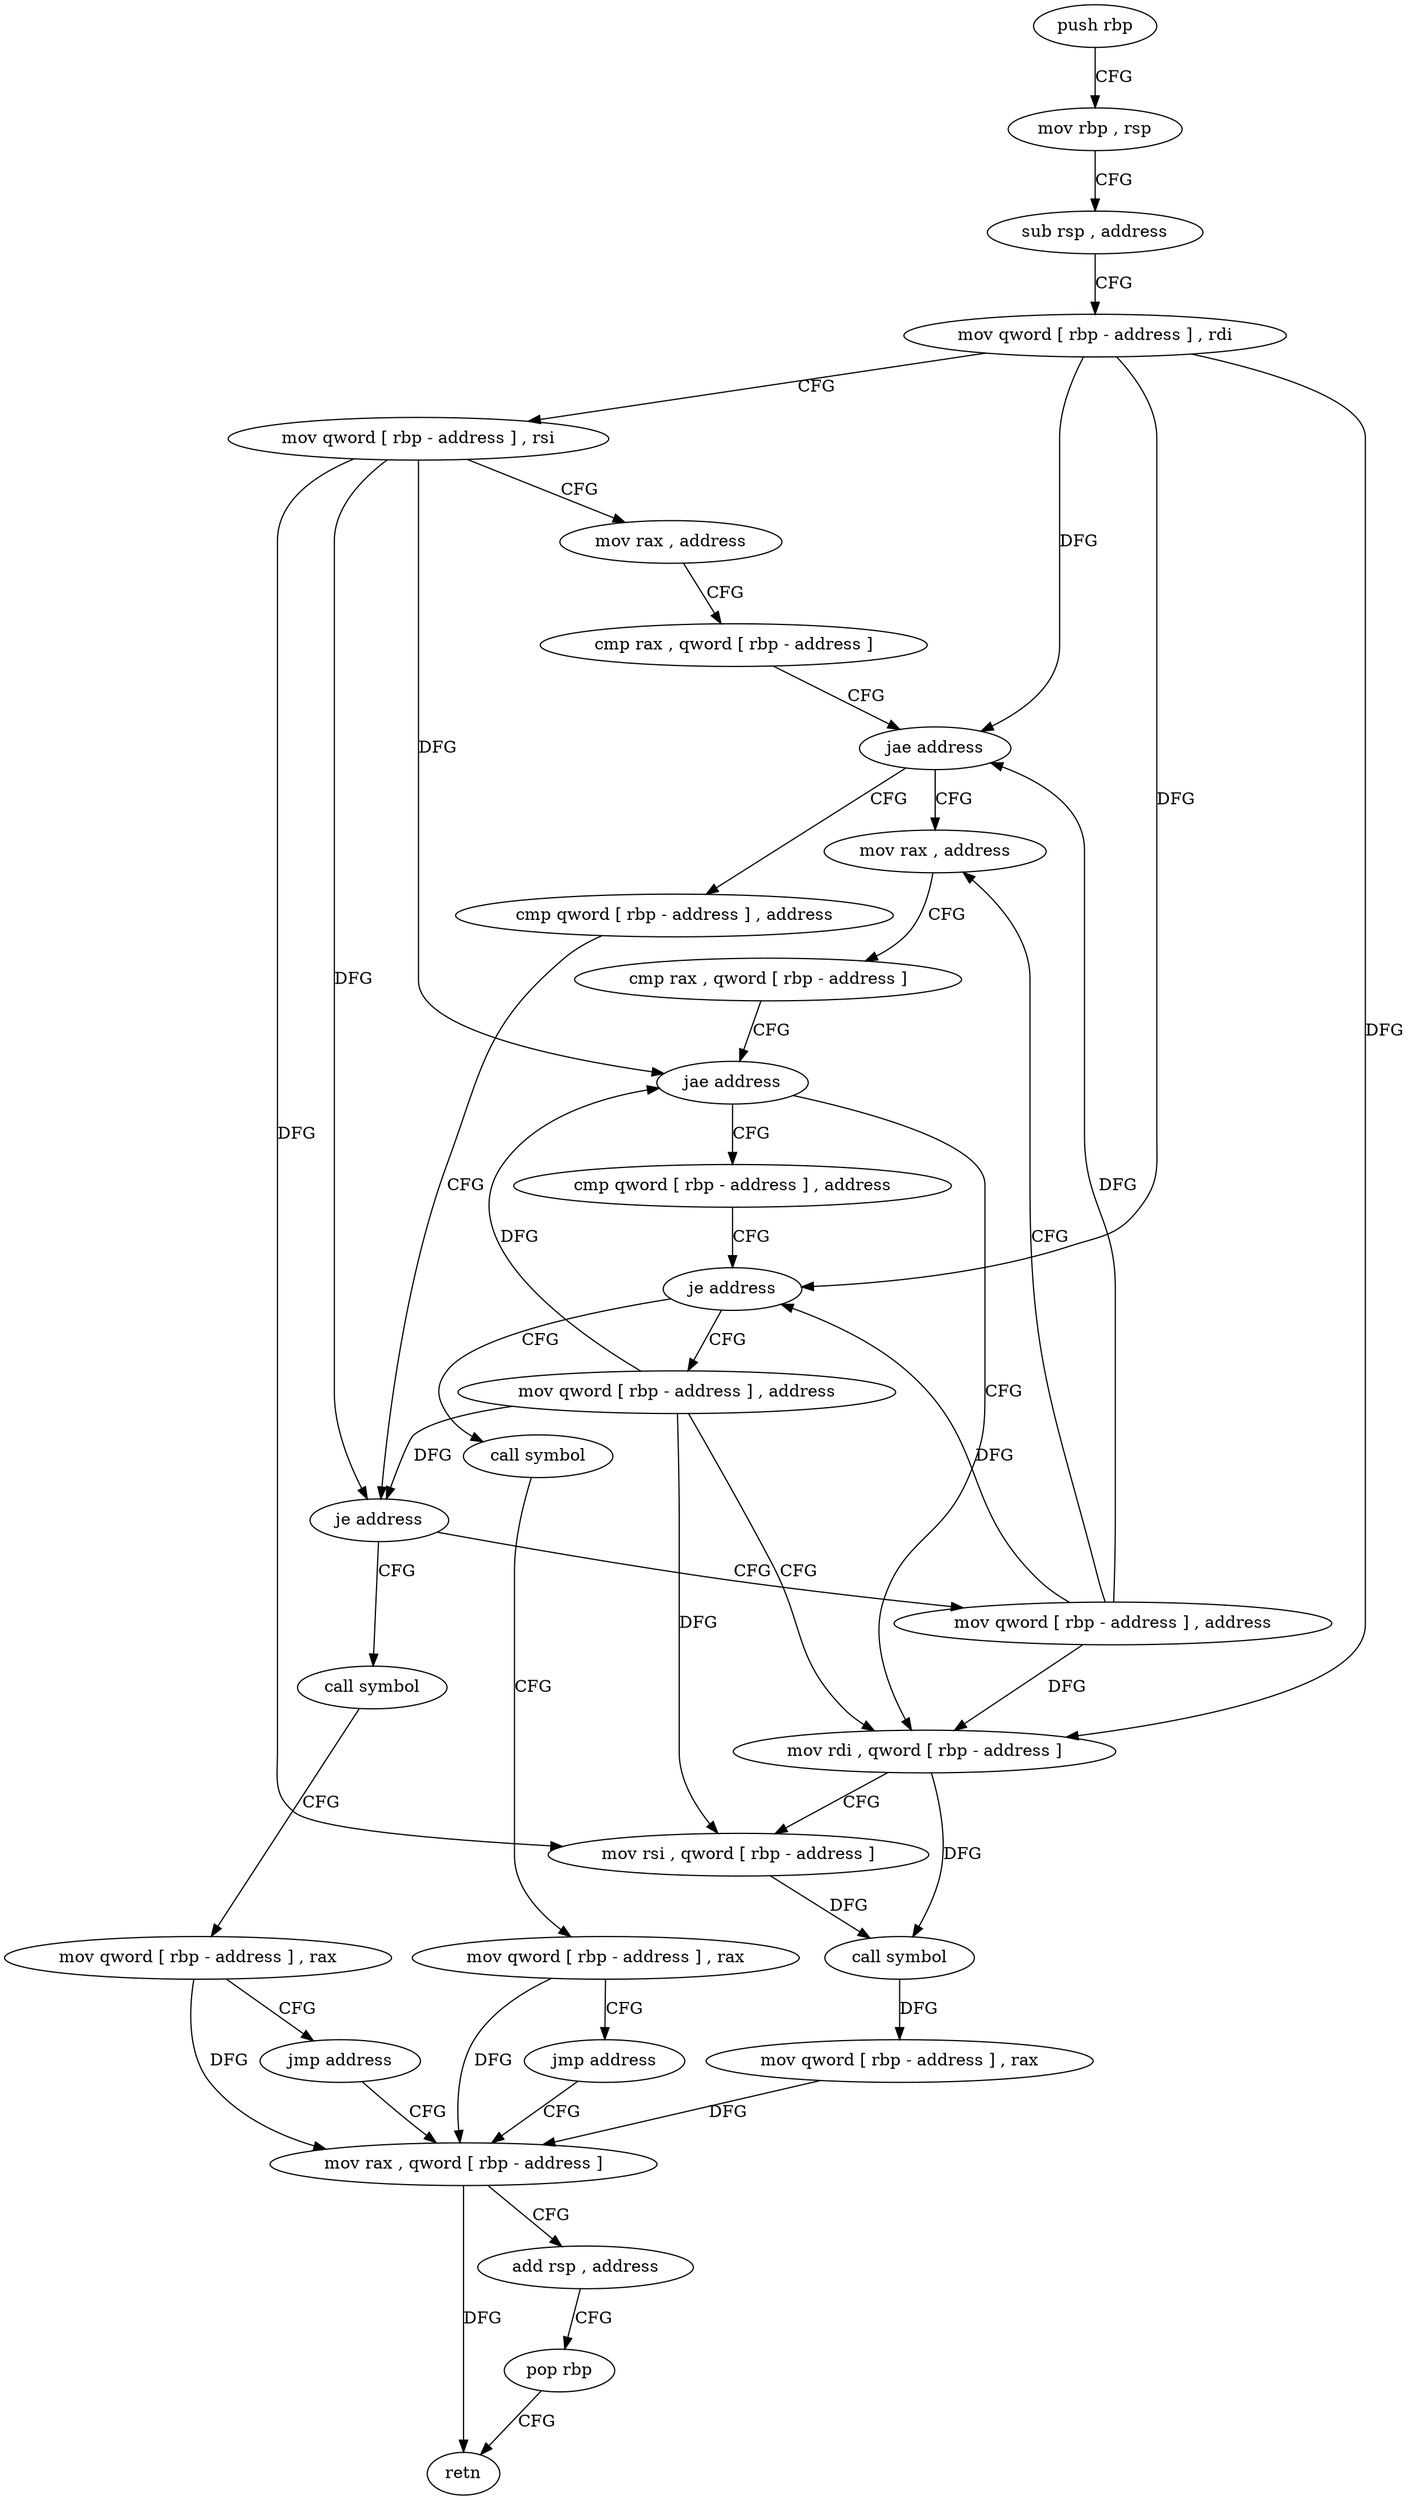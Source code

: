 digraph "func" {
"4242736" [label = "push rbp" ]
"4242737" [label = "mov rbp , rsp" ]
"4242740" [label = "sub rsp , address" ]
"4242744" [label = "mov qword [ rbp - address ] , rdi" ]
"4242748" [label = "mov qword [ rbp - address ] , rsi" ]
"4242752" [label = "mov rax , address" ]
"4242759" [label = "cmp rax , qword [ rbp - address ]" ]
"4242763" [label = "jae address" ]
"4242802" [label = "mov rax , address" ]
"4242769" [label = "cmp qword [ rbp - address ] , address" ]
"4242809" [label = "cmp rax , qword [ rbp - address ]" ]
"4242813" [label = "jae address" ]
"4242852" [label = "mov rdi , qword [ rbp - address ]" ]
"4242819" [label = "cmp qword [ rbp - address ] , address" ]
"4242774" [label = "je address" ]
"4242794" [label = "mov qword [ rbp - address ] , address" ]
"4242780" [label = "call symbol" ]
"4242856" [label = "mov rsi , qword [ rbp - address ]" ]
"4242860" [label = "call symbol" ]
"4242865" [label = "mov qword [ rbp - address ] , rax" ]
"4242869" [label = "mov rax , qword [ rbp - address ]" ]
"4242824" [label = "je address" ]
"4242844" [label = "mov qword [ rbp - address ] , address" ]
"4242830" [label = "call symbol" ]
"4242785" [label = "mov qword [ rbp - address ] , rax" ]
"4242789" [label = "jmp address" ]
"4242835" [label = "mov qword [ rbp - address ] , rax" ]
"4242839" [label = "jmp address" ]
"4242873" [label = "add rsp , address" ]
"4242877" [label = "pop rbp" ]
"4242878" [label = "retn" ]
"4242736" -> "4242737" [ label = "CFG" ]
"4242737" -> "4242740" [ label = "CFG" ]
"4242740" -> "4242744" [ label = "CFG" ]
"4242744" -> "4242748" [ label = "CFG" ]
"4242744" -> "4242763" [ label = "DFG" ]
"4242744" -> "4242852" [ label = "DFG" ]
"4242744" -> "4242824" [ label = "DFG" ]
"4242748" -> "4242752" [ label = "CFG" ]
"4242748" -> "4242813" [ label = "DFG" ]
"4242748" -> "4242774" [ label = "DFG" ]
"4242748" -> "4242856" [ label = "DFG" ]
"4242752" -> "4242759" [ label = "CFG" ]
"4242759" -> "4242763" [ label = "CFG" ]
"4242763" -> "4242802" [ label = "CFG" ]
"4242763" -> "4242769" [ label = "CFG" ]
"4242802" -> "4242809" [ label = "CFG" ]
"4242769" -> "4242774" [ label = "CFG" ]
"4242809" -> "4242813" [ label = "CFG" ]
"4242813" -> "4242852" [ label = "CFG" ]
"4242813" -> "4242819" [ label = "CFG" ]
"4242852" -> "4242856" [ label = "CFG" ]
"4242852" -> "4242860" [ label = "DFG" ]
"4242819" -> "4242824" [ label = "CFG" ]
"4242774" -> "4242794" [ label = "CFG" ]
"4242774" -> "4242780" [ label = "CFG" ]
"4242794" -> "4242802" [ label = "CFG" ]
"4242794" -> "4242763" [ label = "DFG" ]
"4242794" -> "4242852" [ label = "DFG" ]
"4242794" -> "4242824" [ label = "DFG" ]
"4242780" -> "4242785" [ label = "CFG" ]
"4242856" -> "4242860" [ label = "DFG" ]
"4242860" -> "4242865" [ label = "DFG" ]
"4242865" -> "4242869" [ label = "DFG" ]
"4242869" -> "4242873" [ label = "CFG" ]
"4242869" -> "4242878" [ label = "DFG" ]
"4242824" -> "4242844" [ label = "CFG" ]
"4242824" -> "4242830" [ label = "CFG" ]
"4242844" -> "4242852" [ label = "CFG" ]
"4242844" -> "4242813" [ label = "DFG" ]
"4242844" -> "4242774" [ label = "DFG" ]
"4242844" -> "4242856" [ label = "DFG" ]
"4242830" -> "4242835" [ label = "CFG" ]
"4242785" -> "4242789" [ label = "CFG" ]
"4242785" -> "4242869" [ label = "DFG" ]
"4242789" -> "4242869" [ label = "CFG" ]
"4242835" -> "4242839" [ label = "CFG" ]
"4242835" -> "4242869" [ label = "DFG" ]
"4242839" -> "4242869" [ label = "CFG" ]
"4242873" -> "4242877" [ label = "CFG" ]
"4242877" -> "4242878" [ label = "CFG" ]
}
